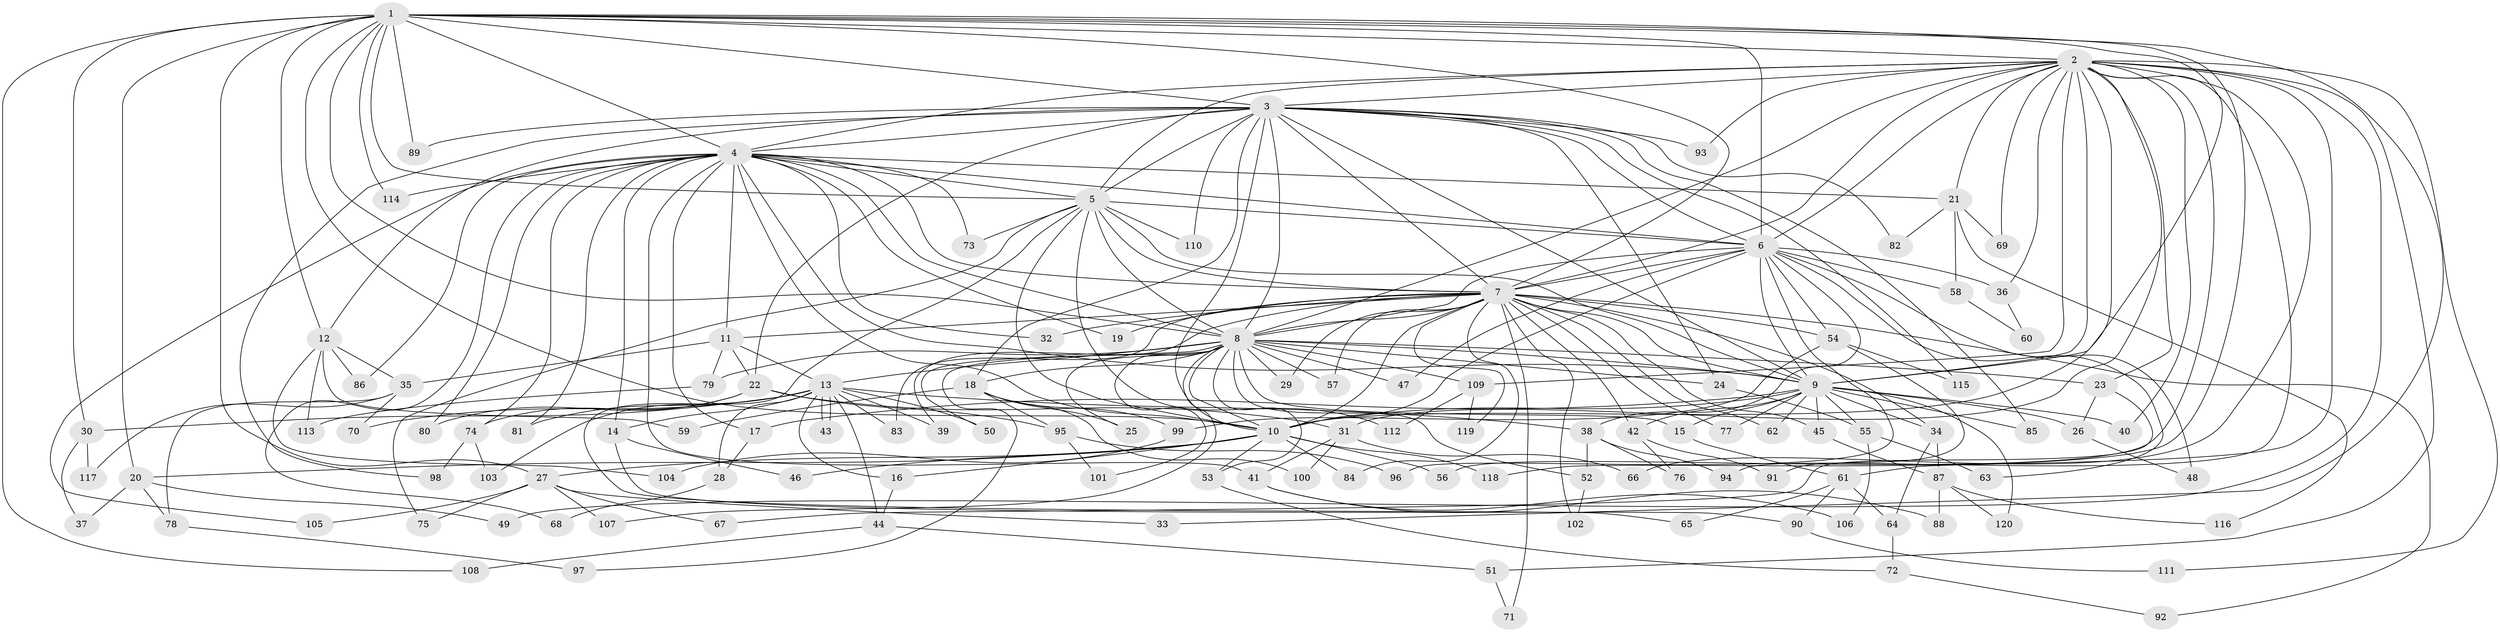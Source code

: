 // Generated by graph-tools (version 1.1) at 2025/11/02/27/25 16:11:08]
// undirected, 120 vertices, 265 edges
graph export_dot {
graph [start="1"]
  node [color=gray90,style=filled];
  1;
  2;
  3;
  4;
  5;
  6;
  7;
  8;
  9;
  10;
  11;
  12;
  13;
  14;
  15;
  16;
  17;
  18;
  19;
  20;
  21;
  22;
  23;
  24;
  25;
  26;
  27;
  28;
  29;
  30;
  31;
  32;
  33;
  34;
  35;
  36;
  37;
  38;
  39;
  40;
  41;
  42;
  43;
  44;
  45;
  46;
  47;
  48;
  49;
  50;
  51;
  52;
  53;
  54;
  55;
  56;
  57;
  58;
  59;
  60;
  61;
  62;
  63;
  64;
  65;
  66;
  67;
  68;
  69;
  70;
  71;
  72;
  73;
  74;
  75;
  76;
  77;
  78;
  79;
  80;
  81;
  82;
  83;
  84;
  85;
  86;
  87;
  88;
  89;
  90;
  91;
  92;
  93;
  94;
  95;
  96;
  97;
  98;
  99;
  100;
  101;
  102;
  103;
  104;
  105;
  106;
  107;
  108;
  109;
  110;
  111;
  112;
  113;
  114;
  115;
  116;
  117;
  118;
  119;
  120;
  1 -- 2;
  1 -- 3;
  1 -- 4;
  1 -- 5;
  1 -- 6;
  1 -- 7;
  1 -- 8;
  1 -- 9;
  1 -- 10;
  1 -- 12;
  1 -- 20;
  1 -- 27;
  1 -- 30;
  1 -- 33;
  1 -- 89;
  1 -- 108;
  1 -- 114;
  1 -- 118;
  2 -- 3;
  2 -- 4;
  2 -- 5;
  2 -- 6;
  2 -- 7;
  2 -- 8;
  2 -- 9;
  2 -- 10;
  2 -- 21;
  2 -- 23;
  2 -- 31;
  2 -- 36;
  2 -- 40;
  2 -- 49;
  2 -- 51;
  2 -- 56;
  2 -- 61;
  2 -- 66;
  2 -- 69;
  2 -- 93;
  2 -- 94;
  2 -- 109;
  2 -- 111;
  3 -- 4;
  3 -- 5;
  3 -- 6;
  3 -- 7;
  3 -- 8;
  3 -- 9;
  3 -- 10;
  3 -- 12;
  3 -- 18;
  3 -- 22;
  3 -- 24;
  3 -- 82;
  3 -- 85;
  3 -- 89;
  3 -- 93;
  3 -- 98;
  3 -- 110;
  3 -- 115;
  4 -- 5;
  4 -- 6;
  4 -- 7;
  4 -- 8;
  4 -- 9;
  4 -- 10;
  4 -- 11;
  4 -- 14;
  4 -- 17;
  4 -- 19;
  4 -- 21;
  4 -- 32;
  4 -- 41;
  4 -- 68;
  4 -- 73;
  4 -- 74;
  4 -- 80;
  4 -- 81;
  4 -- 86;
  4 -- 105;
  4 -- 114;
  5 -- 6;
  5 -- 7;
  5 -- 8;
  5 -- 9;
  5 -- 10;
  5 -- 65;
  5 -- 73;
  5 -- 75;
  5 -- 110;
  5 -- 112;
  6 -- 7;
  6 -- 8;
  6 -- 9;
  6 -- 10;
  6 -- 36;
  6 -- 38;
  6 -- 47;
  6 -- 48;
  6 -- 54;
  6 -- 58;
  6 -- 63;
  6 -- 96;
  7 -- 8;
  7 -- 9;
  7 -- 10;
  7 -- 11;
  7 -- 19;
  7 -- 29;
  7 -- 32;
  7 -- 34;
  7 -- 39;
  7 -- 42;
  7 -- 45;
  7 -- 54;
  7 -- 57;
  7 -- 62;
  7 -- 71;
  7 -- 77;
  7 -- 83;
  7 -- 84;
  7 -- 92;
  7 -- 102;
  7 -- 119;
  8 -- 9;
  8 -- 10;
  8 -- 13;
  8 -- 15;
  8 -- 18;
  8 -- 23;
  8 -- 24;
  8 -- 25;
  8 -- 29;
  8 -- 47;
  8 -- 50;
  8 -- 52;
  8 -- 53;
  8 -- 57;
  8 -- 79;
  8 -- 97;
  8 -- 101;
  8 -- 107;
  8 -- 109;
  9 -- 10;
  9 -- 15;
  9 -- 17;
  9 -- 26;
  9 -- 34;
  9 -- 40;
  9 -- 42;
  9 -- 45;
  9 -- 55;
  9 -- 62;
  9 -- 77;
  9 -- 85;
  9 -- 120;
  10 -- 16;
  10 -- 20;
  10 -- 27;
  10 -- 46;
  10 -- 53;
  10 -- 56;
  10 -- 84;
  10 -- 118;
  11 -- 13;
  11 -- 22;
  11 -- 35;
  11 -- 79;
  12 -- 35;
  12 -- 59;
  12 -- 86;
  12 -- 104;
  12 -- 113;
  13 -- 14;
  13 -- 16;
  13 -- 28;
  13 -- 30;
  13 -- 38;
  13 -- 39;
  13 -- 43;
  13 -- 43;
  13 -- 44;
  13 -- 50;
  13 -- 70;
  13 -- 81;
  13 -- 83;
  13 -- 103;
  14 -- 46;
  14 -- 90;
  15 -- 61;
  16 -- 44;
  17 -- 28;
  18 -- 25;
  18 -- 59;
  18 -- 95;
  18 -- 99;
  18 -- 100;
  20 -- 37;
  20 -- 49;
  20 -- 78;
  21 -- 58;
  21 -- 69;
  21 -- 82;
  21 -- 116;
  22 -- 31;
  22 -- 74;
  22 -- 80;
  22 -- 95;
  23 -- 26;
  23 -- 67;
  24 -- 55;
  26 -- 48;
  27 -- 33;
  27 -- 67;
  27 -- 75;
  27 -- 105;
  27 -- 107;
  28 -- 68;
  30 -- 37;
  30 -- 117;
  31 -- 41;
  31 -- 66;
  31 -- 100;
  34 -- 64;
  34 -- 87;
  35 -- 70;
  35 -- 78;
  35 -- 117;
  36 -- 60;
  38 -- 52;
  38 -- 76;
  38 -- 94;
  41 -- 88;
  41 -- 106;
  42 -- 76;
  42 -- 91;
  44 -- 51;
  44 -- 108;
  45 -- 87;
  51 -- 71;
  52 -- 102;
  53 -- 72;
  54 -- 91;
  54 -- 99;
  54 -- 115;
  55 -- 63;
  55 -- 106;
  58 -- 60;
  61 -- 64;
  61 -- 65;
  61 -- 90;
  64 -- 72;
  72 -- 92;
  74 -- 98;
  74 -- 103;
  78 -- 97;
  79 -- 113;
  87 -- 88;
  87 -- 116;
  87 -- 120;
  90 -- 111;
  95 -- 96;
  95 -- 101;
  99 -- 104;
  109 -- 112;
  109 -- 119;
}
